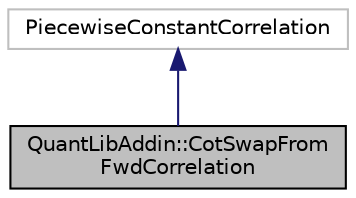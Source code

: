 digraph "QuantLibAddin::CotSwapFromFwdCorrelation"
{
  edge [fontname="Helvetica",fontsize="10",labelfontname="Helvetica",labelfontsize="10"];
  node [fontname="Helvetica",fontsize="10",shape=record];
  Node2 [label="QuantLibAddin::CotSwapFrom\lFwdCorrelation",height=0.2,width=0.4,color="black", fillcolor="grey75", style="filled", fontcolor="black"];
  Node3 -> Node2 [dir="back",color="midnightblue",fontsize="10",style="solid",fontname="Helvetica"];
  Node3 [label="PiecewiseConstantCorrelation",height=0.2,width=0.4,color="grey75", fillcolor="white", style="filled"];
}

